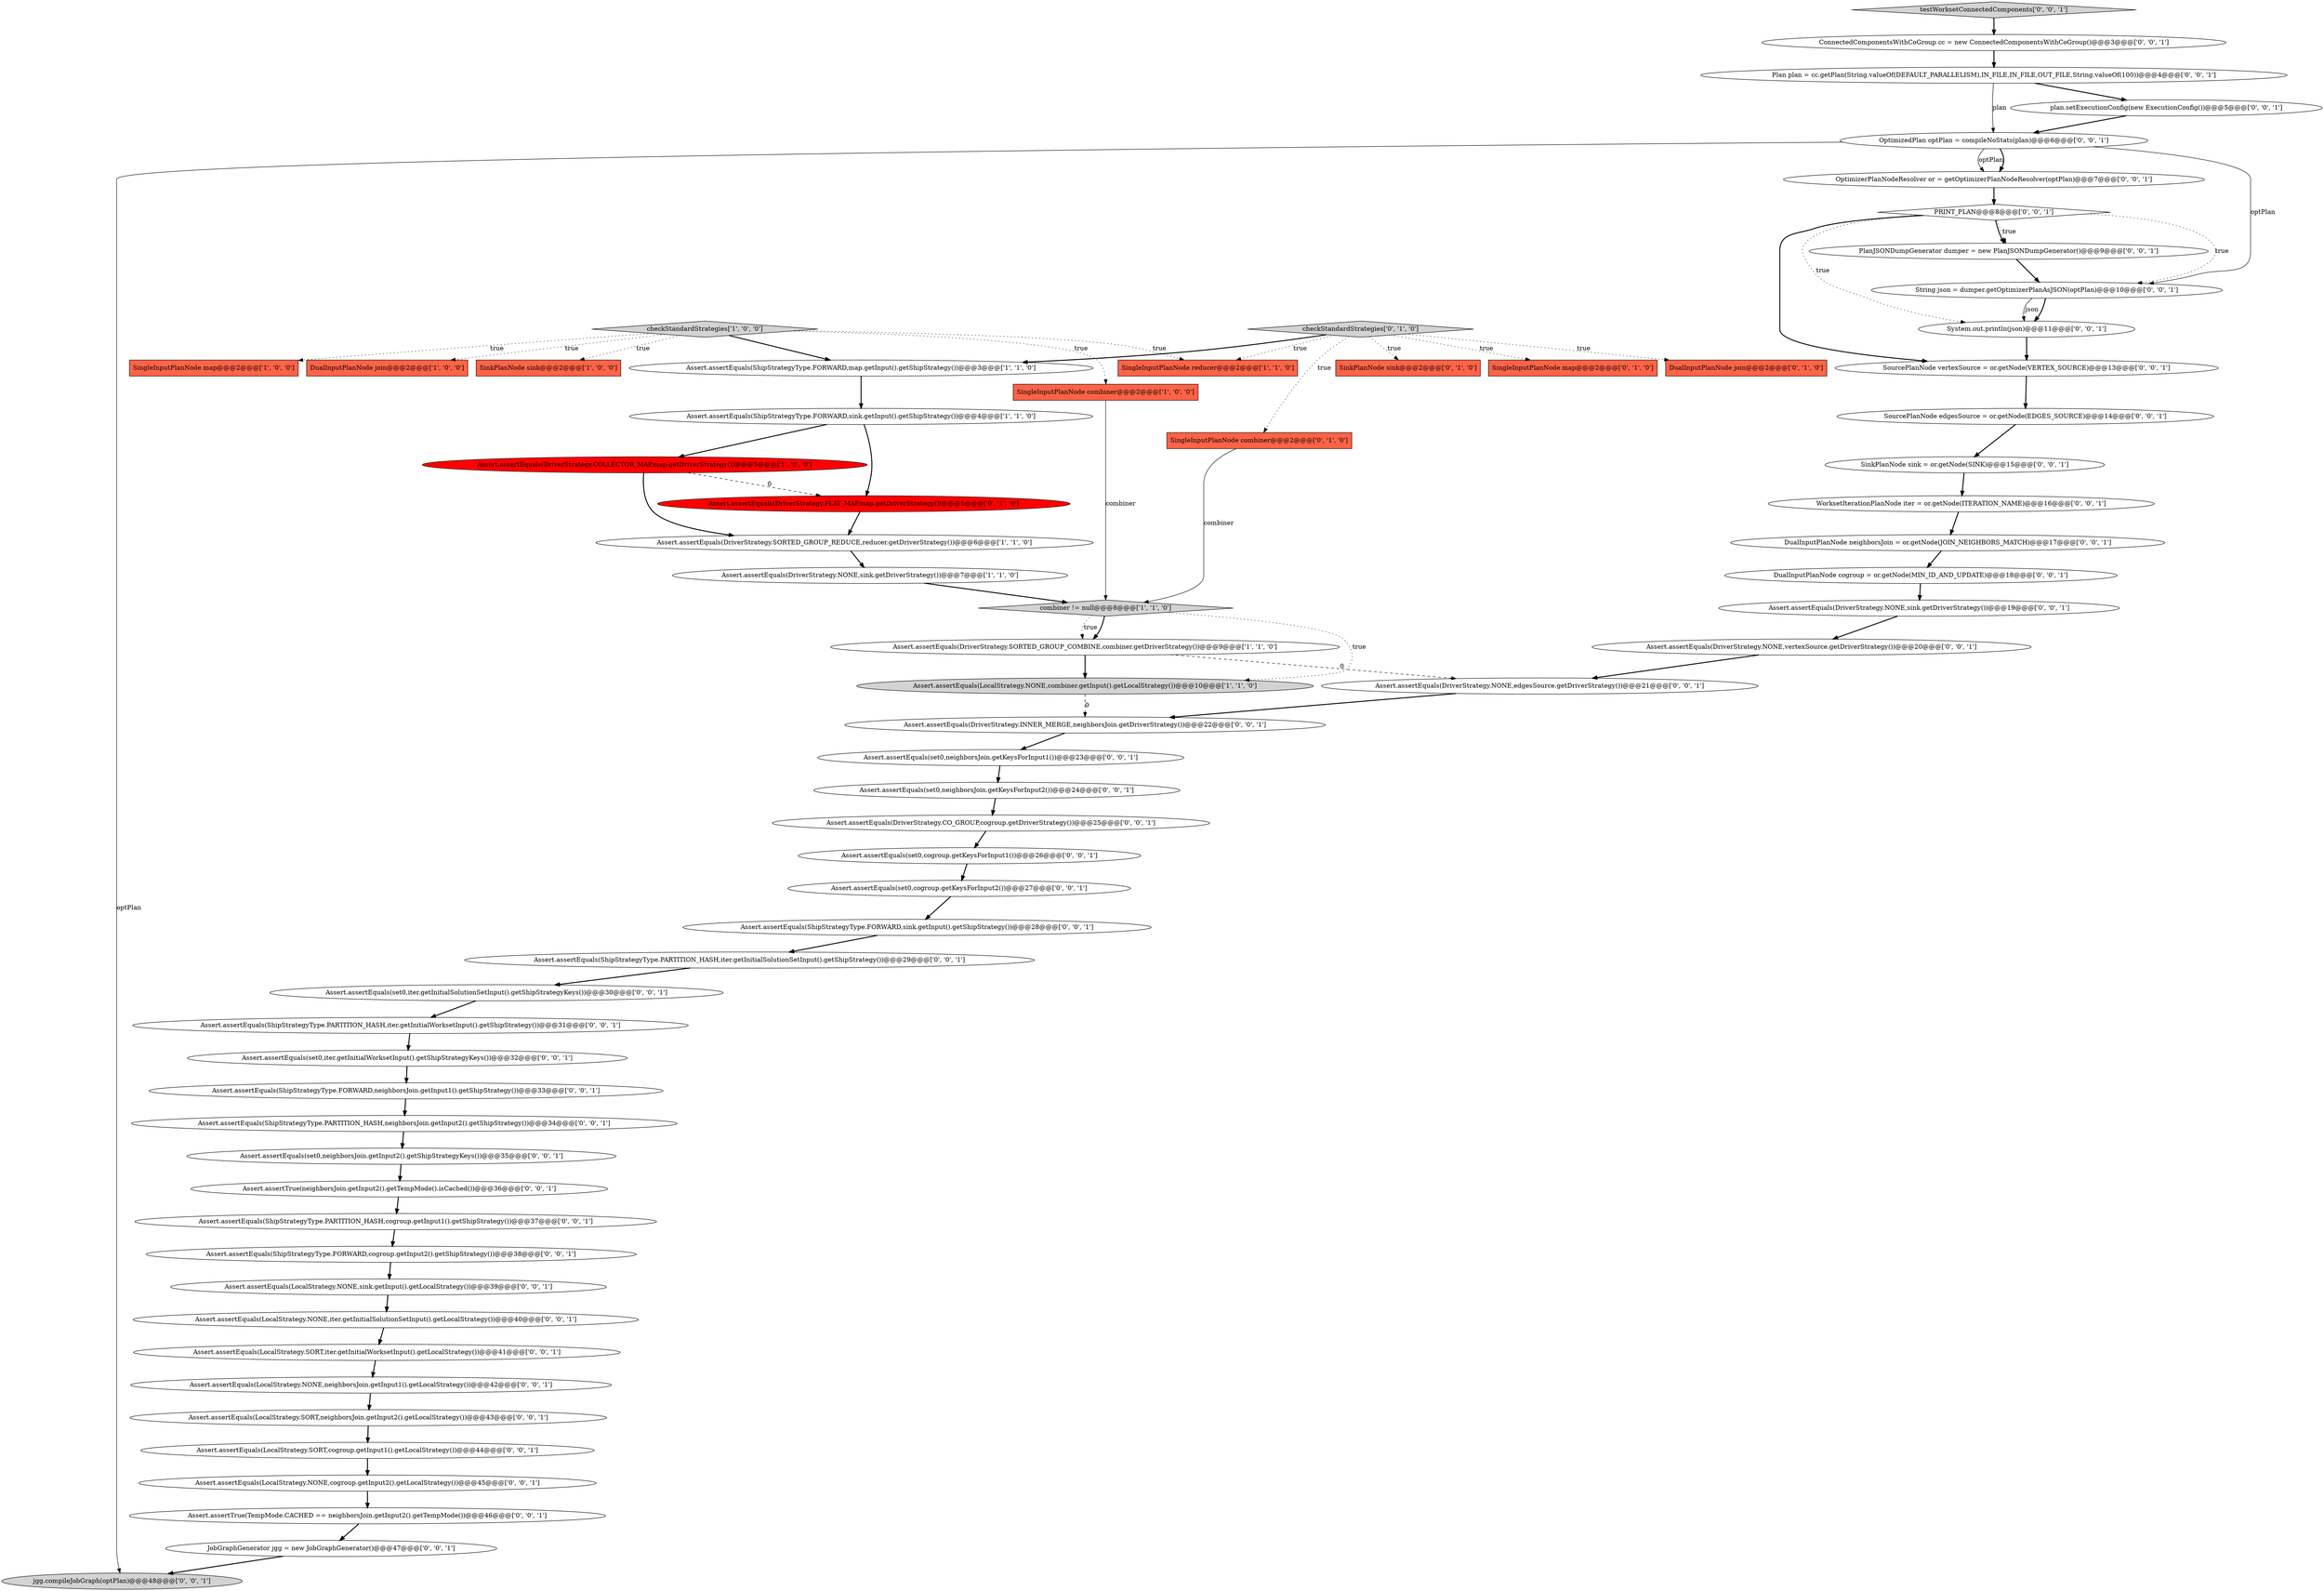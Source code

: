 digraph {
31 [style = filled, label = "Assert.assertTrue(TempMode.CACHED == neighborsJoin.getInput2().getTempMode())@@@46@@@['0', '0', '1']", fillcolor = white, shape = ellipse image = "AAA0AAABBB3BBB"];
48 [style = filled, label = "OptimizerPlanNodeResolver or = getOptimizerPlanNodeResolver(optPlan)@@@7@@@['0', '0', '1']", fillcolor = white, shape = ellipse image = "AAA0AAABBB3BBB"];
5 [style = filled, label = "checkStandardStrategies['1', '0', '0']", fillcolor = lightgray, shape = diamond image = "AAA0AAABBB1BBB"];
11 [style = filled, label = "SingleInputPlanNode map@@@2@@@['1', '0', '0']", fillcolor = tomato, shape = box image = "AAA0AAABBB1BBB"];
12 [style = filled, label = "DualInputPlanNode join@@@2@@@['1', '0', '0']", fillcolor = tomato, shape = box image = "AAA0AAABBB1BBB"];
63 [style = filled, label = "Assert.assertEquals(LocalStrategy.SORT,neighborsJoin.getInput2().getLocalStrategy())@@@43@@@['0', '0', '1']", fillcolor = white, shape = ellipse image = "AAA0AAABBB3BBB"];
53 [style = filled, label = "Assert.assertEquals(LocalStrategy.SORT,cogroup.getInput1().getLocalStrategy())@@@44@@@['0', '0', '1']", fillcolor = white, shape = ellipse image = "AAA0AAABBB3BBB"];
8 [style = filled, label = "Assert.assertEquals(ShipStrategyType.FORWARD,sink.getInput().getShipStrategy())@@@4@@@['1', '1', '0']", fillcolor = white, shape = ellipse image = "AAA0AAABBB1BBB"];
16 [style = filled, label = "SinkPlanNode sink@@@2@@@['0', '1', '0']", fillcolor = tomato, shape = box image = "AAA0AAABBB2BBB"];
22 [style = filled, label = "DualInputPlanNode neighborsJoin = or.getNode(JOIN_NEIGHBORS_MATCH)@@@17@@@['0', '0', '1']", fillcolor = white, shape = ellipse image = "AAA0AAABBB3BBB"];
41 [style = filled, label = "Assert.assertEquals(DriverStrategy.NONE,edgesSource.getDriverStrategy())@@@21@@@['0', '0', '1']", fillcolor = white, shape = ellipse image = "AAA0AAABBB3BBB"];
17 [style = filled, label = "SingleInputPlanNode map@@@2@@@['0', '1', '0']", fillcolor = tomato, shape = box image = "AAA0AAABBB2BBB"];
64 [style = filled, label = "Assert.assertEquals(LocalStrategy.NONE,cogroup.getInput2().getLocalStrategy())@@@45@@@['0', '0', '1']", fillcolor = white, shape = ellipse image = "AAA0AAABBB3BBB"];
36 [style = filled, label = "Assert.assertEquals(set0,cogroup.getKeysForInput1())@@@26@@@['0', '0', '1']", fillcolor = white, shape = ellipse image = "AAA0AAABBB3BBB"];
4 [style = filled, label = "Assert.assertEquals(DriverStrategy.SORTED_GROUP_REDUCE,reducer.getDriverStrategy())@@@6@@@['1', '1', '0']", fillcolor = white, shape = ellipse image = "AAA0AAABBB1BBB"];
45 [style = filled, label = "Assert.assertEquals(DriverStrategy.NONE,vertexSource.getDriverStrategy())@@@20@@@['0', '0', '1']", fillcolor = white, shape = ellipse image = "AAA0AAABBB3BBB"];
65 [style = filled, label = "Assert.assertEquals(ShipStrategyType.PARTITION_HASH,cogroup.getInput1().getShipStrategy())@@@37@@@['0', '0', '1']", fillcolor = white, shape = ellipse image = "AAA0AAABBB3BBB"];
1 [style = filled, label = "Assert.assertEquals(LocalStrategy.NONE,combiner.getInput().getLocalStrategy())@@@10@@@['1', '1', '0']", fillcolor = lightgray, shape = ellipse image = "AAA0AAABBB1BBB"];
58 [style = filled, label = "Assert.assertEquals(ShipStrategyType.PARTITION_HASH,neighborsJoin.getInput2().getShipStrategy())@@@34@@@['0', '0', '1']", fillcolor = white, shape = ellipse image = "AAA0AAABBB3BBB"];
47 [style = filled, label = "Assert.assertEquals(LocalStrategy.NONE,neighborsJoin.getInput1().getLocalStrategy())@@@42@@@['0', '0', '1']", fillcolor = white, shape = ellipse image = "AAA0AAABBB3BBB"];
3 [style = filled, label = "Assert.assertEquals(DriverStrategy.NONE,sink.getDriverStrategy())@@@7@@@['1', '1', '0']", fillcolor = white, shape = ellipse image = "AAA0AAABBB1BBB"];
32 [style = filled, label = "DualInputPlanNode cogroup = or.getNode(MIN_ID_AND_UPDATE)@@@18@@@['0', '0', '1']", fillcolor = white, shape = ellipse image = "AAA0AAABBB3BBB"];
44 [style = filled, label = "jgg.compileJobGraph(optPlan)@@@48@@@['0', '0', '1']", fillcolor = lightgray, shape = ellipse image = "AAA0AAABBB3BBB"];
33 [style = filled, label = "SourcePlanNode edgesSource = or.getNode(EDGES_SOURCE)@@@14@@@['0', '0', '1']", fillcolor = white, shape = ellipse image = "AAA0AAABBB3BBB"];
35 [style = filled, label = "testWorksetConnectedComponents['0', '0', '1']", fillcolor = lightgray, shape = diamond image = "AAA0AAABBB3BBB"];
27 [style = filled, label = "JobGraphGenerator jgg = new JobGraphGenerator()@@@47@@@['0', '0', '1']", fillcolor = white, shape = ellipse image = "AAA0AAABBB3BBB"];
10 [style = filled, label = "combiner != null@@@8@@@['1', '1', '0']", fillcolor = lightgray, shape = diamond image = "AAA0AAABBB1BBB"];
50 [style = filled, label = "Assert.assertEquals(LocalStrategy.SORT,iter.getInitialWorksetInput().getLocalStrategy())@@@41@@@['0', '0', '1']", fillcolor = white, shape = ellipse image = "AAA0AAABBB3BBB"];
54 [style = filled, label = "SinkPlanNode sink = or.getNode(SINK)@@@15@@@['0', '0', '1']", fillcolor = white, shape = ellipse image = "AAA0AAABBB3BBB"];
34 [style = filled, label = "Assert.assertEquals(LocalStrategy.NONE,sink.getInput().getLocalStrategy())@@@39@@@['0', '0', '1']", fillcolor = white, shape = ellipse image = "AAA0AAABBB3BBB"];
2 [style = filled, label = "SinkPlanNode sink@@@2@@@['1', '0', '0']", fillcolor = tomato, shape = box image = "AAA0AAABBB1BBB"];
20 [style = filled, label = "SourcePlanNode vertexSource = or.getNode(VERTEX_SOURCE)@@@13@@@['0', '0', '1']", fillcolor = white, shape = ellipse image = "AAA0AAABBB3BBB"];
49 [style = filled, label = "Assert.assertEquals(LocalStrategy.NONE,iter.getInitialSolutionSetInput().getLocalStrategy())@@@40@@@['0', '0', '1']", fillcolor = white, shape = ellipse image = "AAA0AAABBB3BBB"];
60 [style = filled, label = "Assert.assertEquals(set0,neighborsJoin.getInput2().getShipStrategyKeys())@@@35@@@['0', '0', '1']", fillcolor = white, shape = ellipse image = "AAA0AAABBB3BBB"];
52 [style = filled, label = "ConnectedComponentsWithCoGroup cc = new ConnectedComponentsWithCoGroup()@@@3@@@['0', '0', '1']", fillcolor = white, shape = ellipse image = "AAA0AAABBB3BBB"];
25 [style = filled, label = "Plan plan = cc.getPlan(String.valueOf(DEFAULT_PARALLELISM),IN_FILE,IN_FILE,OUT_FILE,String.valueOf(100))@@@4@@@['0', '0', '1']", fillcolor = white, shape = ellipse image = "AAA0AAABBB3BBB"];
7 [style = filled, label = "Assert.assertEquals(ShipStrategyType.FORWARD,map.getInput().getShipStrategy())@@@3@@@['1', '1', '0']", fillcolor = white, shape = ellipse image = "AAA0AAABBB1BBB"];
61 [style = filled, label = "Assert.assertEquals(set0,iter.getInitialWorksetInput().getShipStrategyKeys())@@@32@@@['0', '0', '1']", fillcolor = white, shape = ellipse image = "AAA0AAABBB3BBB"];
43 [style = filled, label = "Assert.assertEquals(ShipStrategyType.FORWARD,cogroup.getInput2().getShipStrategy())@@@38@@@['0', '0', '1']", fillcolor = white, shape = ellipse image = "AAA0AAABBB3BBB"];
26 [style = filled, label = "Assert.assertEquals(DriverStrategy.CO_GROUP,cogroup.getDriverStrategy())@@@25@@@['0', '0', '1']", fillcolor = white, shape = ellipse image = "AAA0AAABBB3BBB"];
28 [style = filled, label = "Assert.assertEquals(ShipStrategyType.FORWARD,neighborsJoin.getInput1().getShipStrategy())@@@33@@@['0', '0', '1']", fillcolor = white, shape = ellipse image = "AAA0AAABBB3BBB"];
39 [style = filled, label = "Assert.assertTrue(neighborsJoin.getInput2().getTempMode().isCached())@@@36@@@['0', '0', '1']", fillcolor = white, shape = ellipse image = "AAA0AAABBB3BBB"];
40 [style = filled, label = "Assert.assertEquals(set0,iter.getInitialSolutionSetInput().getShipStrategyKeys())@@@30@@@['0', '0', '1']", fillcolor = white, shape = ellipse image = "AAA0AAABBB3BBB"];
15 [style = filled, label = "DualInputPlanNode join@@@2@@@['0', '1', '0']", fillcolor = tomato, shape = box image = "AAA0AAABBB2BBB"];
42 [style = filled, label = "Assert.assertEquals(ShipStrategyType.PARTITION_HASH,iter.getInitialWorksetInput().getShipStrategy())@@@31@@@['0', '0', '1']", fillcolor = white, shape = ellipse image = "AAA0AAABBB3BBB"];
18 [style = filled, label = "SingleInputPlanNode combiner@@@2@@@['0', '1', '0']", fillcolor = tomato, shape = box image = "AAA0AAABBB2BBB"];
56 [style = filled, label = "WorksetIterationPlanNode iter = or.getNode(ITERATION_NAME)@@@16@@@['0', '0', '1']", fillcolor = white, shape = ellipse image = "AAA0AAABBB3BBB"];
30 [style = filled, label = "Assert.assertEquals(DriverStrategy.NONE,sink.getDriverStrategy())@@@19@@@['0', '0', '1']", fillcolor = white, shape = ellipse image = "AAA0AAABBB3BBB"];
9 [style = filled, label = "SingleInputPlanNode combiner@@@2@@@['1', '0', '0']", fillcolor = tomato, shape = box image = "AAA0AAABBB1BBB"];
46 [style = filled, label = "Assert.assertEquals(set0,cogroup.getKeysForInput2())@@@27@@@['0', '0', '1']", fillcolor = white, shape = ellipse image = "AAA0AAABBB3BBB"];
38 [style = filled, label = "plan.setExecutionConfig(new ExecutionConfig())@@@5@@@['0', '0', '1']", fillcolor = white, shape = ellipse image = "AAA0AAABBB3BBB"];
37 [style = filled, label = "Assert.assertEquals(ShipStrategyType.FORWARD,sink.getInput().getShipStrategy())@@@28@@@['0', '0', '1']", fillcolor = white, shape = ellipse image = "AAA0AAABBB3BBB"];
13 [style = filled, label = "SingleInputPlanNode reducer@@@2@@@['1', '1', '0']", fillcolor = tomato, shape = box image = "AAA0AAABBB1BBB"];
6 [style = filled, label = "Assert.assertEquals(DriverStrategy.COLLECTOR_MAP,map.getDriverStrategy())@@@5@@@['1', '0', '0']", fillcolor = red, shape = ellipse image = "AAA1AAABBB1BBB"];
55 [style = filled, label = "Assert.assertEquals(DriverStrategy.INNER_MERGE,neighborsJoin.getDriverStrategy())@@@22@@@['0', '0', '1']", fillcolor = white, shape = ellipse image = "AAA0AAABBB3BBB"];
59 [style = filled, label = "Assert.assertEquals(ShipStrategyType.PARTITION_HASH,iter.getInitialSolutionSetInput().getShipStrategy())@@@29@@@['0', '0', '1']", fillcolor = white, shape = ellipse image = "AAA0AAABBB3BBB"];
14 [style = filled, label = "checkStandardStrategies['0', '1', '0']", fillcolor = lightgray, shape = diamond image = "AAA0AAABBB2BBB"];
19 [style = filled, label = "Assert.assertEquals(DriverStrategy.FLAT_MAP,map.getDriverStrategy())@@@5@@@['0', '1', '0']", fillcolor = red, shape = ellipse image = "AAA1AAABBB2BBB"];
62 [style = filled, label = "Assert.assertEquals(set0,neighborsJoin.getKeysForInput1())@@@23@@@['0', '0', '1']", fillcolor = white, shape = ellipse image = "AAA0AAABBB3BBB"];
23 [style = filled, label = "PlanJSONDumpGenerator dumper = new PlanJSONDumpGenerator()@@@9@@@['0', '0', '1']", fillcolor = white, shape = ellipse image = "AAA0AAABBB3BBB"];
29 [style = filled, label = "PRINT_PLAN@@@8@@@['0', '0', '1']", fillcolor = white, shape = diamond image = "AAA0AAABBB3BBB"];
0 [style = filled, label = "Assert.assertEquals(DriverStrategy.SORTED_GROUP_COMBINE,combiner.getDriverStrategy())@@@9@@@['1', '1', '0']", fillcolor = white, shape = ellipse image = "AAA0AAABBB1BBB"];
51 [style = filled, label = "String json = dumper.getOptimizerPlanAsJSON(optPlan)@@@10@@@['0', '0', '1']", fillcolor = white, shape = ellipse image = "AAA0AAABBB3BBB"];
24 [style = filled, label = "OptimizedPlan optPlan = compileNoStats(plan)@@@6@@@['0', '0', '1']", fillcolor = white, shape = ellipse image = "AAA0AAABBB3BBB"];
57 [style = filled, label = "Assert.assertEquals(set0,neighborsJoin.getKeysForInput2())@@@24@@@['0', '0', '1']", fillcolor = white, shape = ellipse image = "AAA0AAABBB3BBB"];
21 [style = filled, label = "System.out.println(json)@@@11@@@['0', '0', '1']", fillcolor = white, shape = ellipse image = "AAA0AAABBB3BBB"];
45->41 [style = bold, label=""];
4->3 [style = bold, label=""];
54->56 [style = bold, label=""];
1->55 [style = dashed, label="0"];
24->44 [style = solid, label="optPlan"];
23->51 [style = bold, label=""];
38->24 [style = bold, label=""];
41->55 [style = bold, label=""];
48->29 [style = bold, label=""];
8->19 [style = bold, label=""];
34->49 [style = bold, label=""];
65->43 [style = bold, label=""];
55->62 [style = bold, label=""];
26->36 [style = bold, label=""];
51->21 [style = bold, label=""];
57->26 [style = bold, label=""];
25->24 [style = solid, label="plan"];
59->40 [style = bold, label=""];
27->44 [style = bold, label=""];
22->32 [style = bold, label=""];
58->60 [style = bold, label=""];
8->6 [style = bold, label=""];
29->23 [style = dotted, label="true"];
29->23 [style = bold, label=""];
5->12 [style = dotted, label="true"];
47->63 [style = bold, label=""];
62->57 [style = bold, label=""];
7->8 [style = bold, label=""];
32->30 [style = bold, label=""];
39->65 [style = bold, label=""];
46->37 [style = bold, label=""];
14->13 [style = dotted, label="true"];
49->50 [style = bold, label=""];
20->33 [style = bold, label=""];
35->52 [style = bold, label=""];
14->7 [style = bold, label=""];
14->16 [style = dotted, label="true"];
14->17 [style = dotted, label="true"];
3->10 [style = bold, label=""];
51->21 [style = solid, label="json"];
6->4 [style = bold, label=""];
29->20 [style = bold, label=""];
36->46 [style = bold, label=""];
64->31 [style = bold, label=""];
5->11 [style = dotted, label="true"];
42->61 [style = bold, label=""];
21->20 [style = bold, label=""];
24->51 [style = solid, label="optPlan"];
52->25 [style = bold, label=""];
5->13 [style = dotted, label="true"];
31->27 [style = bold, label=""];
14->15 [style = dotted, label="true"];
0->41 [style = dashed, label="0"];
18->10 [style = solid, label="combiner"];
50->47 [style = bold, label=""];
0->1 [style = bold, label=""];
37->59 [style = bold, label=""];
10->0 [style = bold, label=""];
6->19 [style = dashed, label="0"];
56->22 [style = bold, label=""];
5->9 [style = dotted, label="true"];
5->7 [style = bold, label=""];
10->0 [style = dotted, label="true"];
24->48 [style = solid, label="optPlan"];
29->21 [style = dotted, label="true"];
19->4 [style = bold, label=""];
10->1 [style = dotted, label="true"];
63->53 [style = bold, label=""];
9->10 [style = solid, label="combiner"];
28->58 [style = bold, label=""];
53->64 [style = bold, label=""];
33->54 [style = bold, label=""];
43->34 [style = bold, label=""];
61->28 [style = bold, label=""];
60->39 [style = bold, label=""];
40->42 [style = bold, label=""];
24->48 [style = bold, label=""];
14->18 [style = dotted, label="true"];
29->51 [style = dotted, label="true"];
30->45 [style = bold, label=""];
5->2 [style = dotted, label="true"];
25->38 [style = bold, label=""];
}
